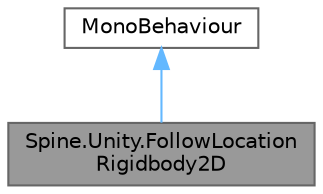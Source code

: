 digraph "Spine.Unity.FollowLocationRigidbody2D"
{
 // LATEX_PDF_SIZE
  bgcolor="transparent";
  edge [fontname=Helvetica,fontsize=10,labelfontname=Helvetica,labelfontsize=10];
  node [fontname=Helvetica,fontsize=10,shape=box,height=0.2,width=0.4];
  Node1 [id="Node000001",label="Spine.Unity.FollowLocation\lRigidbody2D",height=0.2,width=0.4,color="gray40", fillcolor="grey60", style="filled", fontcolor="black",tooltip="Utility component to support flipping of hinge chains (chains of HingeJoint objects) along with the p..."];
  Node2 -> Node1 [id="edge1_Node000001_Node000002",dir="back",color="steelblue1",style="solid",tooltip=" "];
  Node2 [id="Node000002",label="MonoBehaviour",height=0.2,width=0.4,color="gray40", fillcolor="white", style="filled",tooltip=" "];
}
